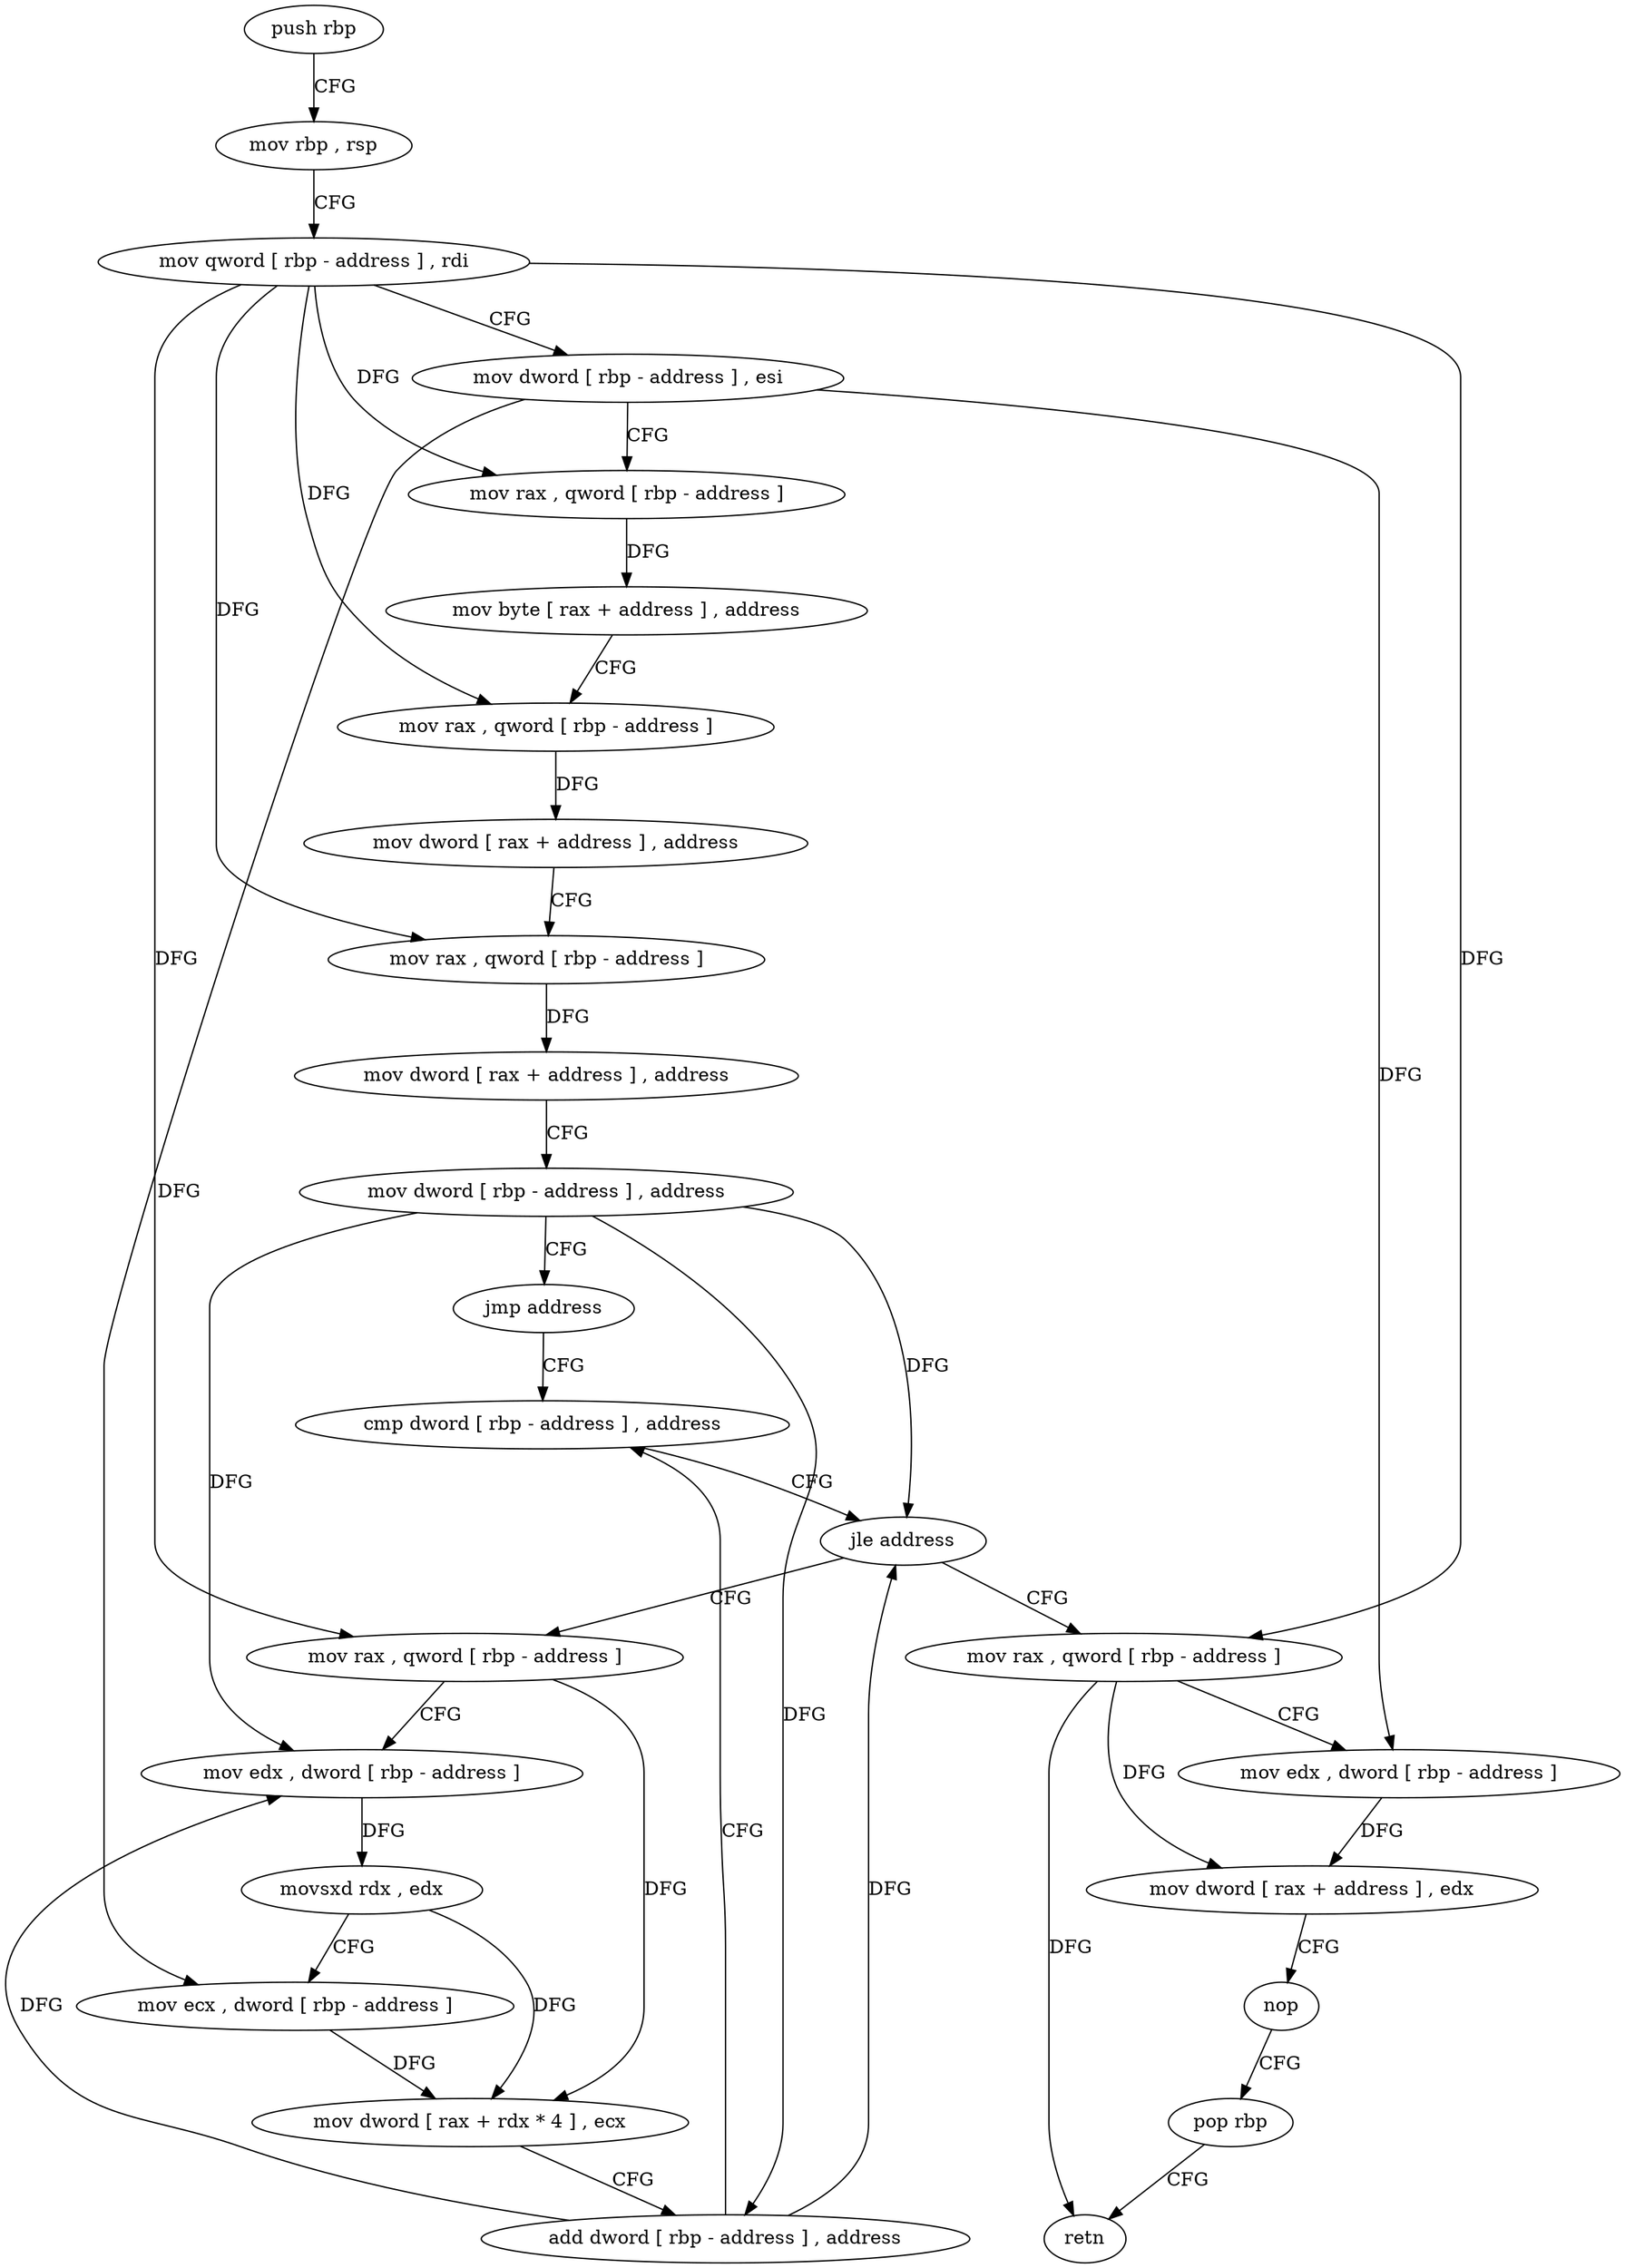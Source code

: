 digraph "func" {
"4313276" [label = "push rbp" ]
"4313277" [label = "mov rbp , rsp" ]
"4313280" [label = "mov qword [ rbp - address ] , rdi" ]
"4313284" [label = "mov dword [ rbp - address ] , esi" ]
"4313287" [label = "mov rax , qword [ rbp - address ]" ]
"4313291" [label = "mov byte [ rax + address ] , address" ]
"4313295" [label = "mov rax , qword [ rbp - address ]" ]
"4313299" [label = "mov dword [ rax + address ] , address" ]
"4313306" [label = "mov rax , qword [ rbp - address ]" ]
"4313310" [label = "mov dword [ rax + address ] , address" ]
"4313317" [label = "mov dword [ rbp - address ] , address" ]
"4313324" [label = "jmp address" ]
"4313346" [label = "cmp dword [ rbp - address ] , address" ]
"4313350" [label = "jle address" ]
"4313326" [label = "mov rax , qword [ rbp - address ]" ]
"4313352" [label = "mov rax , qword [ rbp - address ]" ]
"4313330" [label = "mov edx , dword [ rbp - address ]" ]
"4313333" [label = "movsxd rdx , edx" ]
"4313336" [label = "mov ecx , dword [ rbp - address ]" ]
"4313339" [label = "mov dword [ rax + rdx * 4 ] , ecx" ]
"4313342" [label = "add dword [ rbp - address ] , address" ]
"4313356" [label = "mov edx , dword [ rbp - address ]" ]
"4313359" [label = "mov dword [ rax + address ] , edx" ]
"4313362" [label = "nop" ]
"4313363" [label = "pop rbp" ]
"4313364" [label = "retn" ]
"4313276" -> "4313277" [ label = "CFG" ]
"4313277" -> "4313280" [ label = "CFG" ]
"4313280" -> "4313284" [ label = "CFG" ]
"4313280" -> "4313287" [ label = "DFG" ]
"4313280" -> "4313295" [ label = "DFG" ]
"4313280" -> "4313306" [ label = "DFG" ]
"4313280" -> "4313326" [ label = "DFG" ]
"4313280" -> "4313352" [ label = "DFG" ]
"4313284" -> "4313287" [ label = "CFG" ]
"4313284" -> "4313336" [ label = "DFG" ]
"4313284" -> "4313356" [ label = "DFG" ]
"4313287" -> "4313291" [ label = "DFG" ]
"4313291" -> "4313295" [ label = "CFG" ]
"4313295" -> "4313299" [ label = "DFG" ]
"4313299" -> "4313306" [ label = "CFG" ]
"4313306" -> "4313310" [ label = "DFG" ]
"4313310" -> "4313317" [ label = "CFG" ]
"4313317" -> "4313324" [ label = "CFG" ]
"4313317" -> "4313350" [ label = "DFG" ]
"4313317" -> "4313330" [ label = "DFG" ]
"4313317" -> "4313342" [ label = "DFG" ]
"4313324" -> "4313346" [ label = "CFG" ]
"4313346" -> "4313350" [ label = "CFG" ]
"4313350" -> "4313326" [ label = "CFG" ]
"4313350" -> "4313352" [ label = "CFG" ]
"4313326" -> "4313330" [ label = "CFG" ]
"4313326" -> "4313339" [ label = "DFG" ]
"4313352" -> "4313356" [ label = "CFG" ]
"4313352" -> "4313359" [ label = "DFG" ]
"4313352" -> "4313364" [ label = "DFG" ]
"4313330" -> "4313333" [ label = "DFG" ]
"4313333" -> "4313336" [ label = "CFG" ]
"4313333" -> "4313339" [ label = "DFG" ]
"4313336" -> "4313339" [ label = "DFG" ]
"4313339" -> "4313342" [ label = "CFG" ]
"4313342" -> "4313346" [ label = "CFG" ]
"4313342" -> "4313350" [ label = "DFG" ]
"4313342" -> "4313330" [ label = "DFG" ]
"4313356" -> "4313359" [ label = "DFG" ]
"4313359" -> "4313362" [ label = "CFG" ]
"4313362" -> "4313363" [ label = "CFG" ]
"4313363" -> "4313364" [ label = "CFG" ]
}
